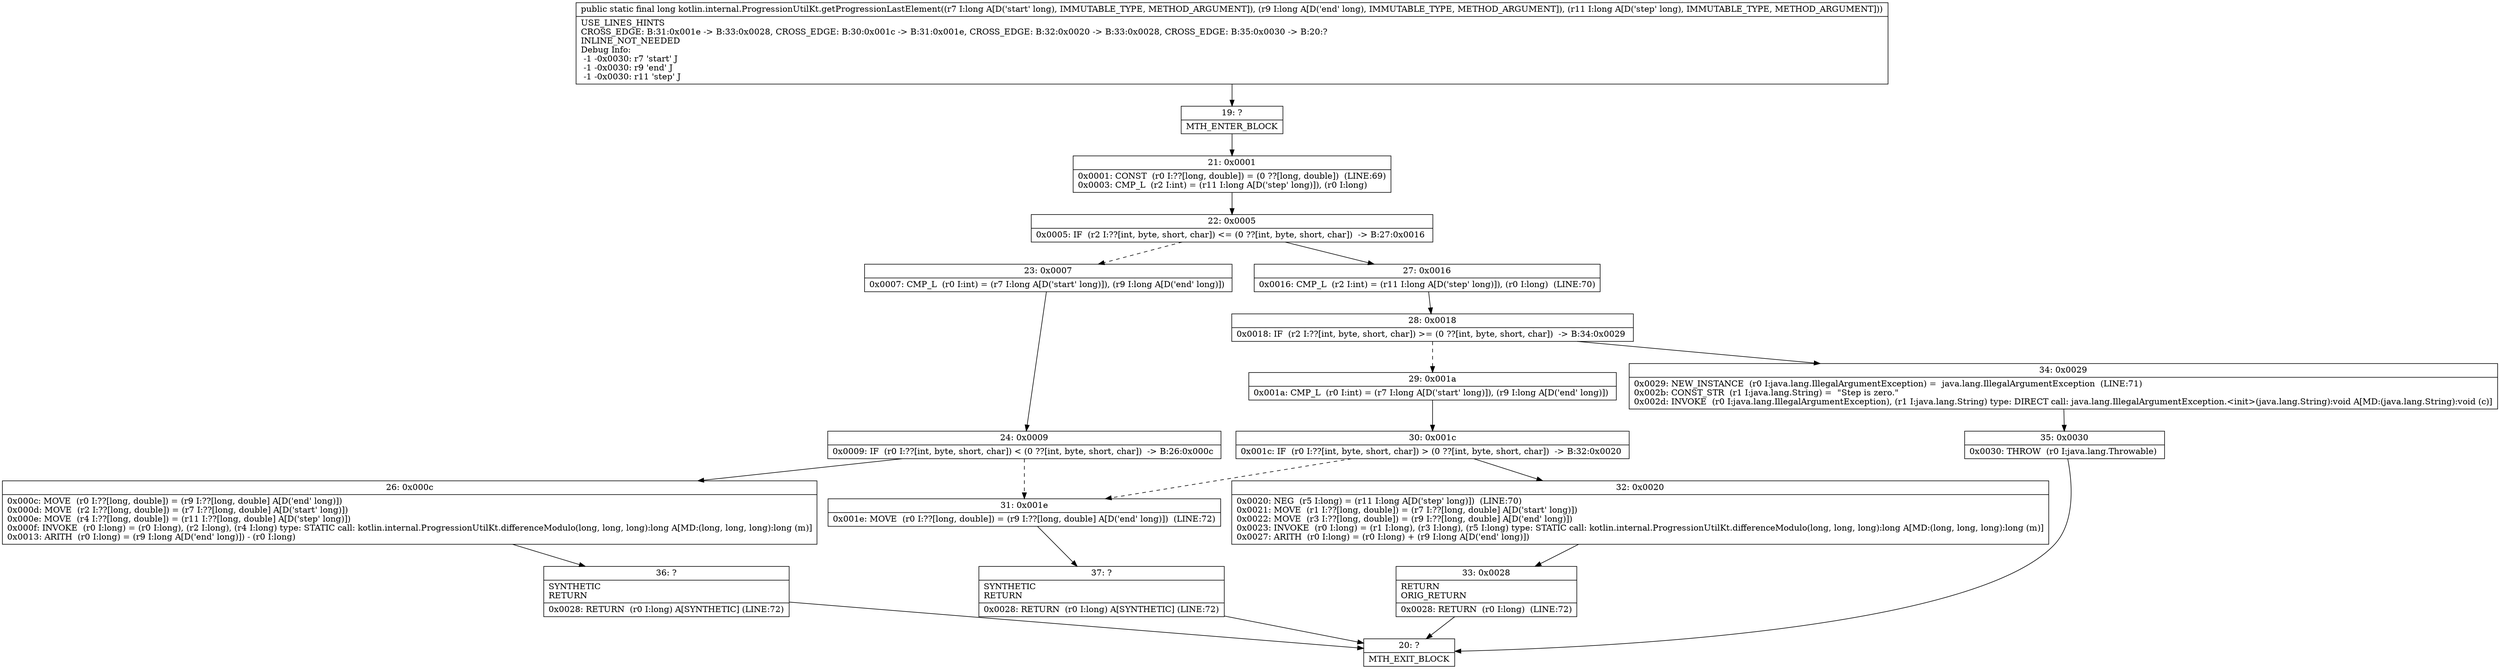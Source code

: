 digraph "CFG forkotlin.internal.ProgressionUtilKt.getProgressionLastElement(JJJ)J" {
Node_19 [shape=record,label="{19\:\ ?|MTH_ENTER_BLOCK\l}"];
Node_21 [shape=record,label="{21\:\ 0x0001|0x0001: CONST  (r0 I:??[long, double]) = (0 ??[long, double])  (LINE:69)\l0x0003: CMP_L  (r2 I:int) = (r11 I:long A[D('step' long)]), (r0 I:long) \l}"];
Node_22 [shape=record,label="{22\:\ 0x0005|0x0005: IF  (r2 I:??[int, byte, short, char]) \<= (0 ??[int, byte, short, char])  \-\> B:27:0x0016 \l}"];
Node_23 [shape=record,label="{23\:\ 0x0007|0x0007: CMP_L  (r0 I:int) = (r7 I:long A[D('start' long)]), (r9 I:long A[D('end' long)]) \l}"];
Node_24 [shape=record,label="{24\:\ 0x0009|0x0009: IF  (r0 I:??[int, byte, short, char]) \< (0 ??[int, byte, short, char])  \-\> B:26:0x000c \l}"];
Node_26 [shape=record,label="{26\:\ 0x000c|0x000c: MOVE  (r0 I:??[long, double]) = (r9 I:??[long, double] A[D('end' long)]) \l0x000d: MOVE  (r2 I:??[long, double]) = (r7 I:??[long, double] A[D('start' long)]) \l0x000e: MOVE  (r4 I:??[long, double]) = (r11 I:??[long, double] A[D('step' long)]) \l0x000f: INVOKE  (r0 I:long) = (r0 I:long), (r2 I:long), (r4 I:long) type: STATIC call: kotlin.internal.ProgressionUtilKt.differenceModulo(long, long, long):long A[MD:(long, long, long):long (m)]\l0x0013: ARITH  (r0 I:long) = (r9 I:long A[D('end' long)]) \- (r0 I:long) \l}"];
Node_36 [shape=record,label="{36\:\ ?|SYNTHETIC\lRETURN\l|0x0028: RETURN  (r0 I:long) A[SYNTHETIC] (LINE:72)\l}"];
Node_20 [shape=record,label="{20\:\ ?|MTH_EXIT_BLOCK\l}"];
Node_31 [shape=record,label="{31\:\ 0x001e|0x001e: MOVE  (r0 I:??[long, double]) = (r9 I:??[long, double] A[D('end' long)])  (LINE:72)\l}"];
Node_37 [shape=record,label="{37\:\ ?|SYNTHETIC\lRETURN\l|0x0028: RETURN  (r0 I:long) A[SYNTHETIC] (LINE:72)\l}"];
Node_27 [shape=record,label="{27\:\ 0x0016|0x0016: CMP_L  (r2 I:int) = (r11 I:long A[D('step' long)]), (r0 I:long)  (LINE:70)\l}"];
Node_28 [shape=record,label="{28\:\ 0x0018|0x0018: IF  (r2 I:??[int, byte, short, char]) \>= (0 ??[int, byte, short, char])  \-\> B:34:0x0029 \l}"];
Node_29 [shape=record,label="{29\:\ 0x001a|0x001a: CMP_L  (r0 I:int) = (r7 I:long A[D('start' long)]), (r9 I:long A[D('end' long)]) \l}"];
Node_30 [shape=record,label="{30\:\ 0x001c|0x001c: IF  (r0 I:??[int, byte, short, char]) \> (0 ??[int, byte, short, char])  \-\> B:32:0x0020 \l}"];
Node_32 [shape=record,label="{32\:\ 0x0020|0x0020: NEG  (r5 I:long) = (r11 I:long A[D('step' long)])  (LINE:70)\l0x0021: MOVE  (r1 I:??[long, double]) = (r7 I:??[long, double] A[D('start' long)]) \l0x0022: MOVE  (r3 I:??[long, double]) = (r9 I:??[long, double] A[D('end' long)]) \l0x0023: INVOKE  (r0 I:long) = (r1 I:long), (r3 I:long), (r5 I:long) type: STATIC call: kotlin.internal.ProgressionUtilKt.differenceModulo(long, long, long):long A[MD:(long, long, long):long (m)]\l0x0027: ARITH  (r0 I:long) = (r0 I:long) + (r9 I:long A[D('end' long)]) \l}"];
Node_33 [shape=record,label="{33\:\ 0x0028|RETURN\lORIG_RETURN\l|0x0028: RETURN  (r0 I:long)  (LINE:72)\l}"];
Node_34 [shape=record,label="{34\:\ 0x0029|0x0029: NEW_INSTANCE  (r0 I:java.lang.IllegalArgumentException) =  java.lang.IllegalArgumentException  (LINE:71)\l0x002b: CONST_STR  (r1 I:java.lang.String) =  \"Step is zero.\" \l0x002d: INVOKE  (r0 I:java.lang.IllegalArgumentException), (r1 I:java.lang.String) type: DIRECT call: java.lang.IllegalArgumentException.\<init\>(java.lang.String):void A[MD:(java.lang.String):void (c)]\l}"];
Node_35 [shape=record,label="{35\:\ 0x0030|0x0030: THROW  (r0 I:java.lang.Throwable) \l}"];
MethodNode[shape=record,label="{public static final long kotlin.internal.ProgressionUtilKt.getProgressionLastElement((r7 I:long A[D('start' long), IMMUTABLE_TYPE, METHOD_ARGUMENT]), (r9 I:long A[D('end' long), IMMUTABLE_TYPE, METHOD_ARGUMENT]), (r11 I:long A[D('step' long), IMMUTABLE_TYPE, METHOD_ARGUMENT]))  | USE_LINES_HINTS\lCROSS_EDGE: B:31:0x001e \-\> B:33:0x0028, CROSS_EDGE: B:30:0x001c \-\> B:31:0x001e, CROSS_EDGE: B:32:0x0020 \-\> B:33:0x0028, CROSS_EDGE: B:35:0x0030 \-\> B:20:?\lINLINE_NOT_NEEDED\lDebug Info:\l  \-1 \-0x0030: r7 'start' J\l  \-1 \-0x0030: r9 'end' J\l  \-1 \-0x0030: r11 'step' J\l}"];
MethodNode -> Node_19;Node_19 -> Node_21;
Node_21 -> Node_22;
Node_22 -> Node_23[style=dashed];
Node_22 -> Node_27;
Node_23 -> Node_24;
Node_24 -> Node_26;
Node_24 -> Node_31[style=dashed];
Node_26 -> Node_36;
Node_36 -> Node_20;
Node_31 -> Node_37;
Node_37 -> Node_20;
Node_27 -> Node_28;
Node_28 -> Node_29[style=dashed];
Node_28 -> Node_34;
Node_29 -> Node_30;
Node_30 -> Node_31[style=dashed];
Node_30 -> Node_32;
Node_32 -> Node_33;
Node_33 -> Node_20;
Node_34 -> Node_35;
Node_35 -> Node_20;
}

